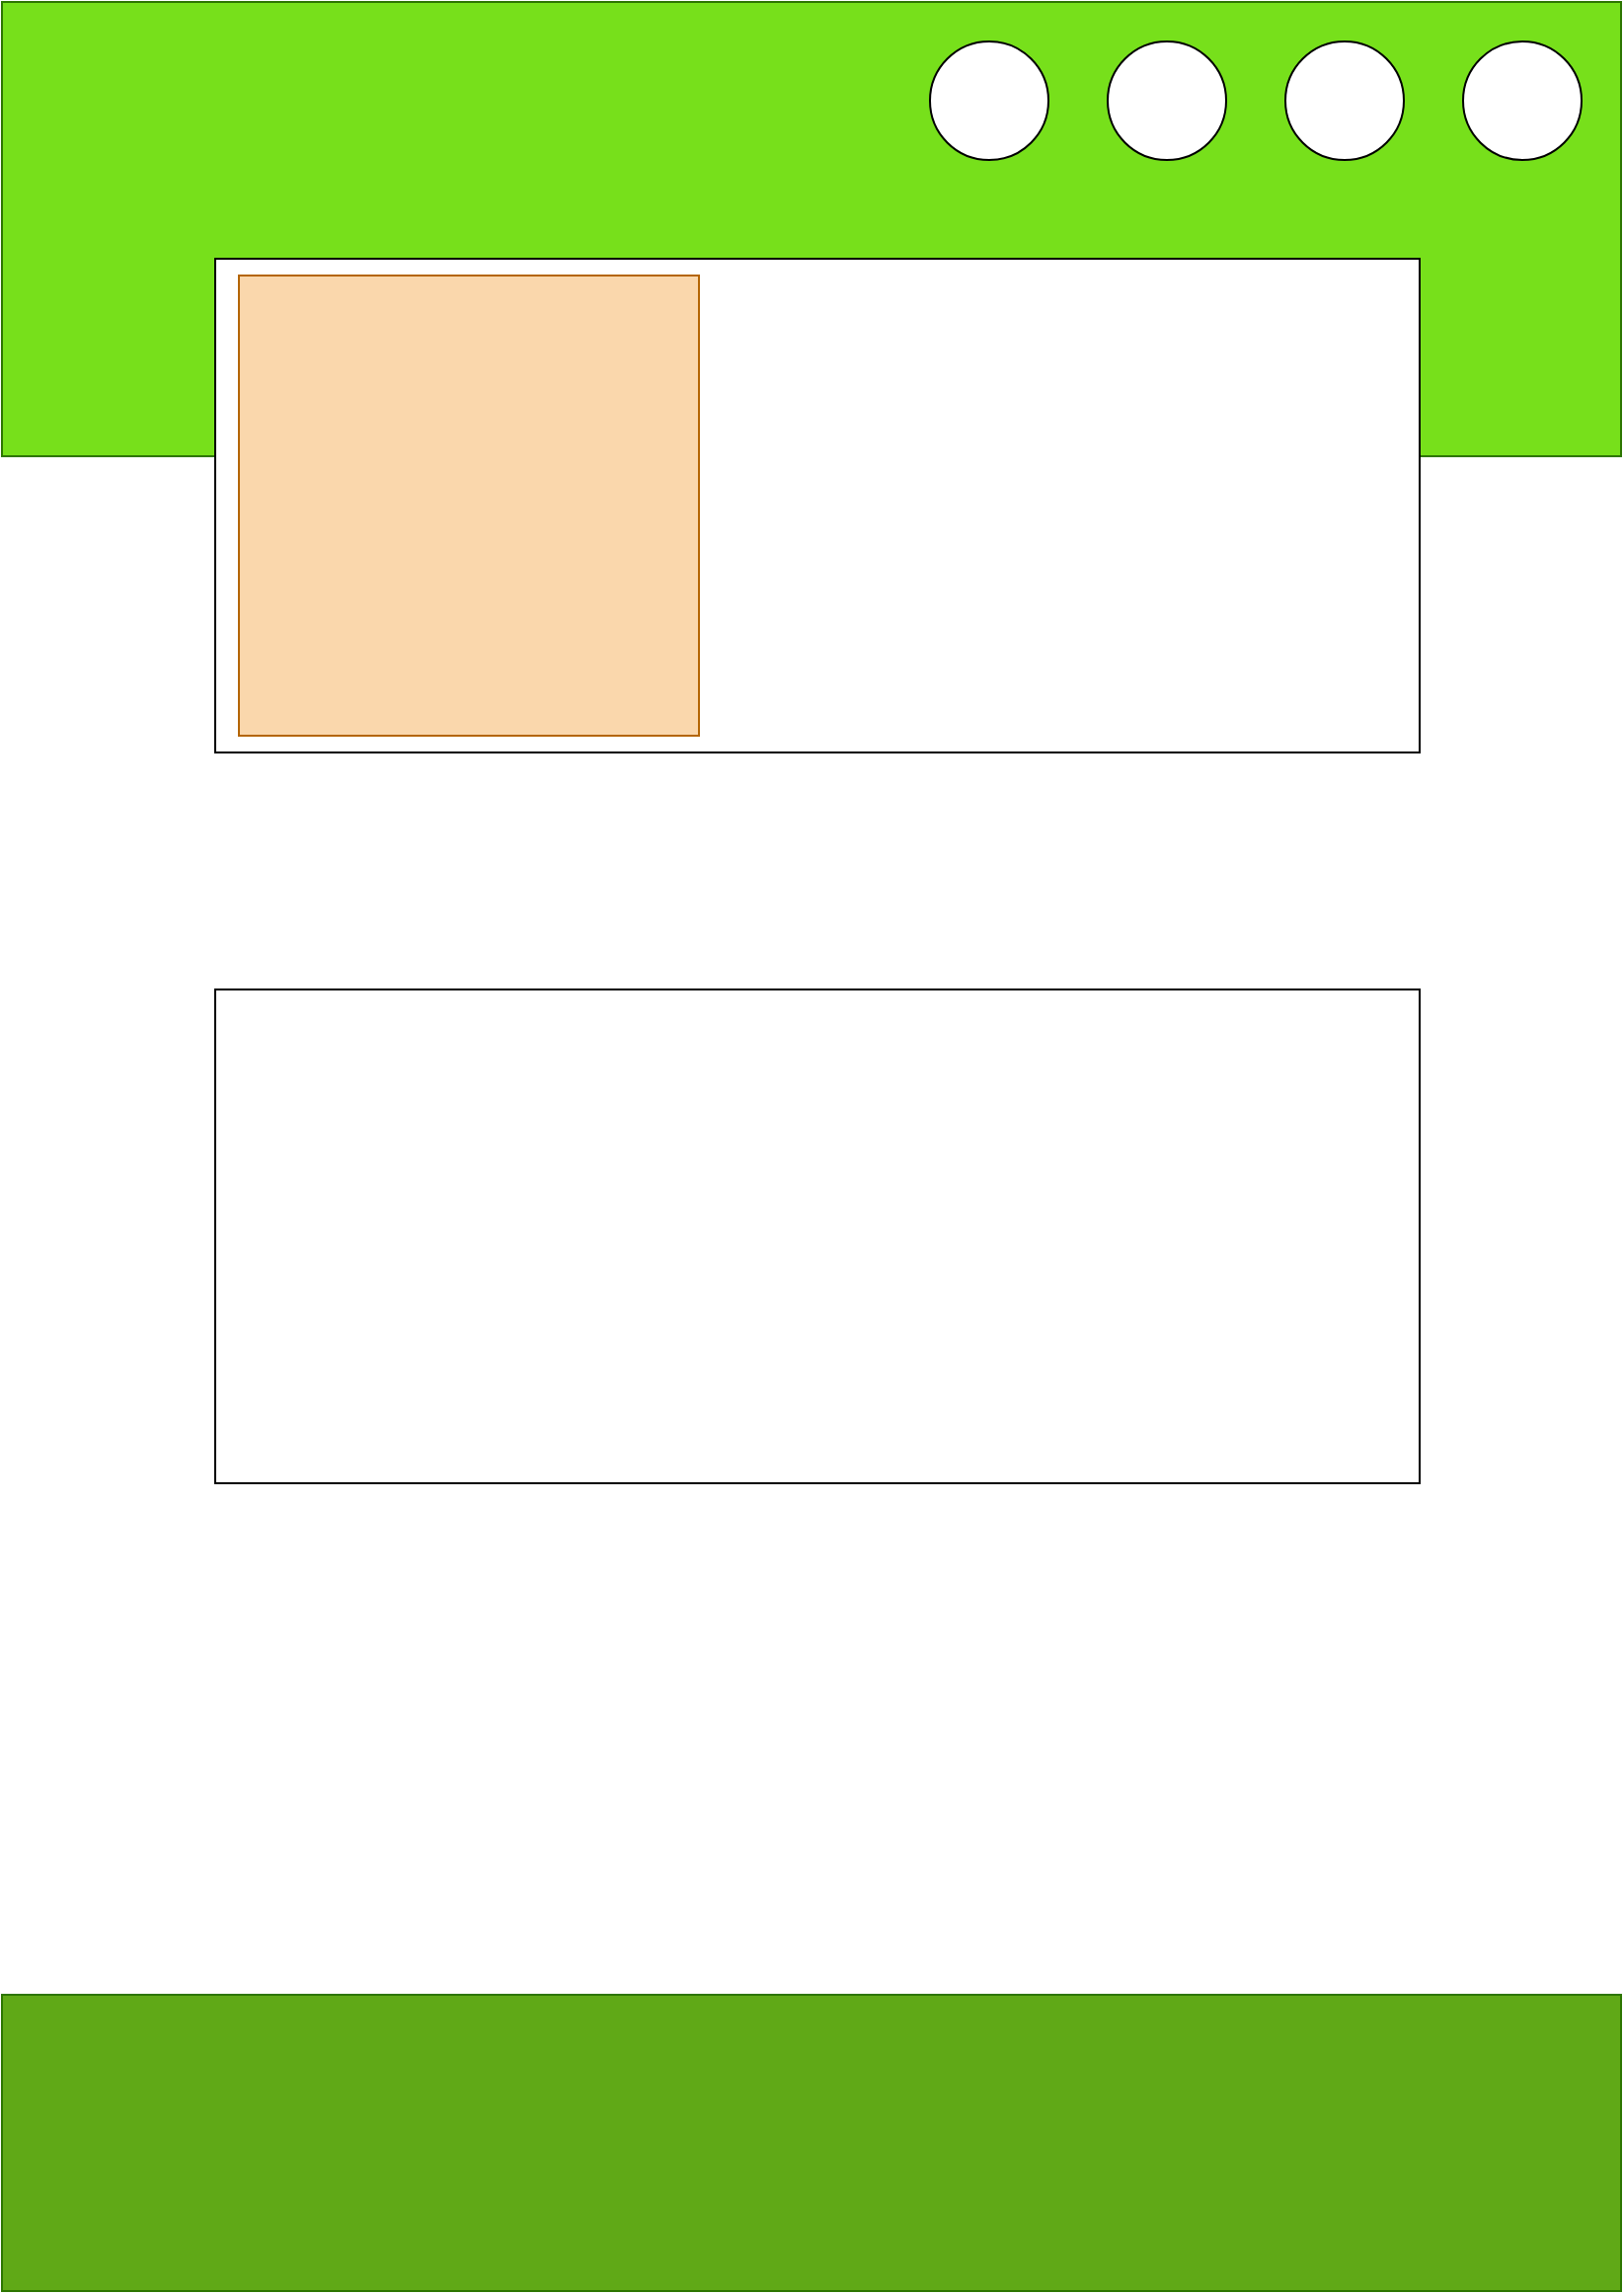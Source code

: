 <mxfile version="14.6.6" type="github">
  <diagram name="Page-1" id="f1b7ffb7-ca1e-a977-7cf5-a751b3c06c05">
    <mxGraphModel dx="2480" dy="1286" grid="1" gridSize="10" guides="1" tooltips="1" connect="1" arrows="1" fold="1" page="1" pageScale="1" pageWidth="826" pageHeight="1169" background="#ffffff" math="0" shadow="0">
      <root>
        <mxCell id="0" />
        <mxCell id="1" parent="0" />
        <mxCell id="svUIg3xIy0RcgDxhaTP4-72" value="" style="rounded=0;whiteSpace=wrap;html=1;strokeColor=#2D7600;fontColor=#ffffff;fillColor=#77E01B;" vertex="1" parent="1">
          <mxGeometry y="10" width="820" height="230" as="geometry" />
        </mxCell>
        <mxCell id="svUIg3xIy0RcgDxhaTP4-62" value="" style="ellipse;whiteSpace=wrap;html=1;aspect=fixed;" vertex="1" parent="1">
          <mxGeometry x="470" y="30" width="60" height="60" as="geometry" />
        </mxCell>
        <mxCell id="svUIg3xIy0RcgDxhaTP4-64" value="" style="ellipse;whiteSpace=wrap;html=1;aspect=fixed;" vertex="1" parent="1">
          <mxGeometry x="560" y="30" width="60" height="60" as="geometry" />
        </mxCell>
        <mxCell id="svUIg3xIy0RcgDxhaTP4-65" value="" style="ellipse;whiteSpace=wrap;html=1;aspect=fixed;" vertex="1" parent="1">
          <mxGeometry x="650" y="30" width="60" height="60" as="geometry" />
        </mxCell>
        <mxCell id="svUIg3xIy0RcgDxhaTP4-66" value="" style="ellipse;whiteSpace=wrap;html=1;aspect=fixed;" vertex="1" parent="1">
          <mxGeometry x="740" y="30" width="60" height="60" as="geometry" />
        </mxCell>
        <mxCell id="svUIg3xIy0RcgDxhaTP4-68" value="" style="rounded=0;whiteSpace=wrap;html=1;" vertex="1" parent="1">
          <mxGeometry x="108" y="140" width="610" height="250" as="geometry" />
        </mxCell>
        <mxCell id="svUIg3xIy0RcgDxhaTP4-69" value="" style="rounded=0;whiteSpace=wrap;html=1;" vertex="1" parent="1">
          <mxGeometry x="108" y="510" width="610" height="250" as="geometry" />
        </mxCell>
        <mxCell id="svUIg3xIy0RcgDxhaTP4-70" value="" style="rounded=0;whiteSpace=wrap;html=1;fillColor=#60a917;strokeColor=#2D7600;fontColor=#ffffff;" vertex="1" parent="1">
          <mxGeometry y="1019" width="820" height="150" as="geometry" />
        </mxCell>
        <mxCell id="svUIg3xIy0RcgDxhaTP4-73" value="" style="whiteSpace=wrap;html=1;aspect=fixed;fillColor=#fad7ac;strokeColor=#b46504;" vertex="1" parent="1">
          <mxGeometry x="120" y="148.5" width="233" height="233" as="geometry" />
        </mxCell>
      </root>
    </mxGraphModel>
  </diagram>
</mxfile>
